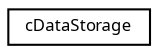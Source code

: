 digraph "Graphical Class Hierarchy"
{
  edge [fontname="Sans",fontsize="8",labelfontname="Sans",labelfontsize="8"];
  node [fontname="Sans",fontsize="8",shape=record];
  rankdir="LR";
  Node1 [label="cDataStorage",height=0.2,width=0.4,color="black", fillcolor="white", style="filled",URL="$classc_data_storage.html"];
}

